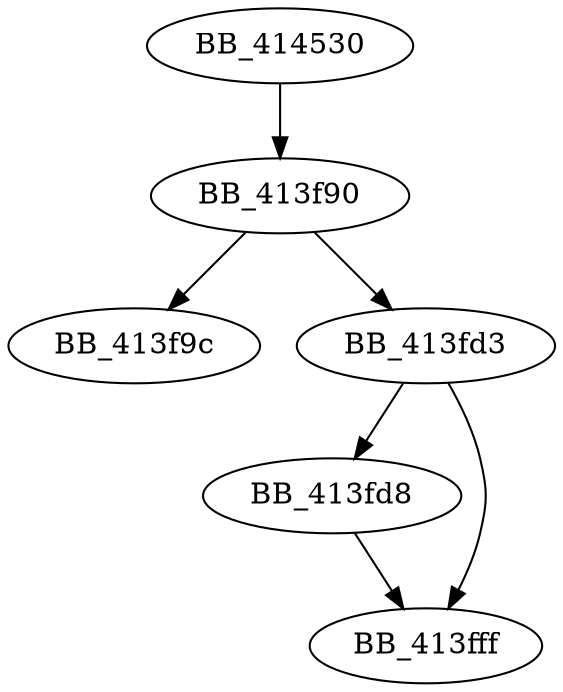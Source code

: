 DiGraph sub_414530{
BB_413f90->BB_413f9c
BB_413f90->BB_413fd3
BB_413fd3->BB_413fd8
BB_413fd3->BB_413fff
BB_413fd8->BB_413fff
BB_414530->BB_413f90
}
